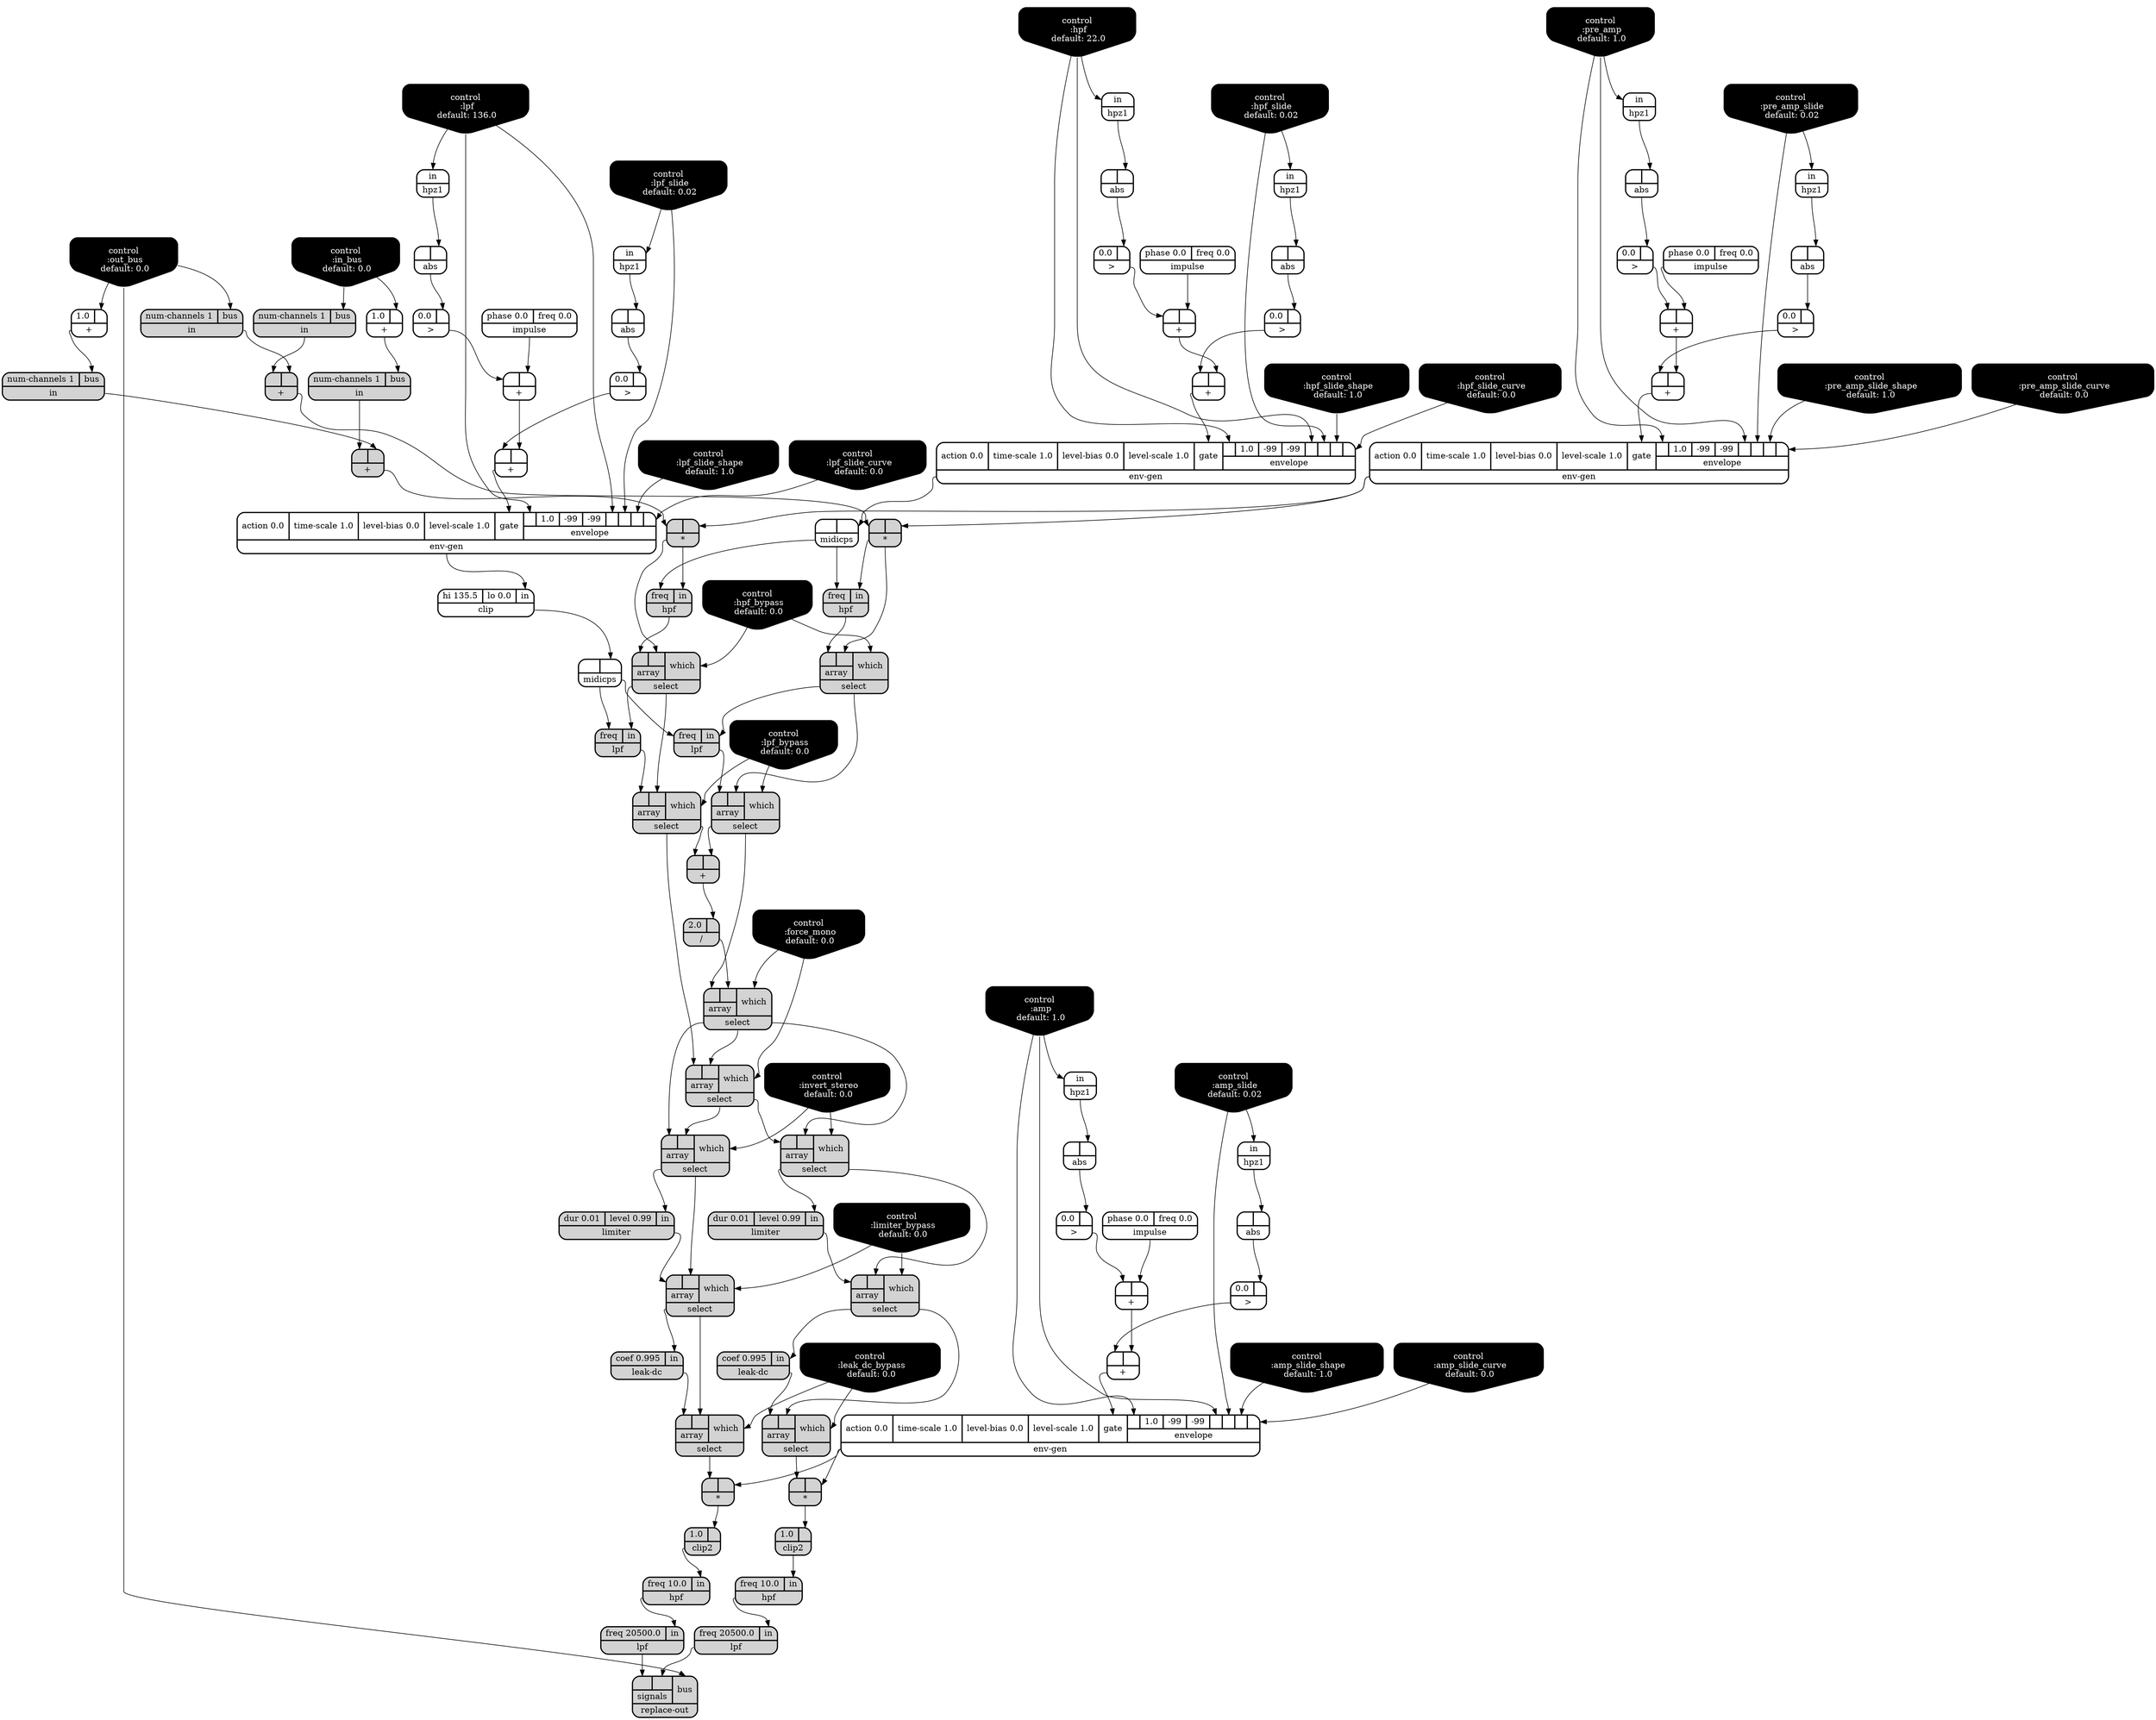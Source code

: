 digraph synthdef {
39 [label = "{{ <b> |<a> } |<__UG_NAME__>* }" style="filled, bold, rounded"  shape=record rankdir=LR];
70 [label = "{{ <b> |<a> } |<__UG_NAME__>* }" style="filled, bold, rounded"  shape=record rankdir=LR];
94 [label = "{{ <b> |<a> } |<__UG_NAME__>* }" style="filled, bold, rounded"  shape=record rankdir=LR];
103 [label = "{{ <b> |<a> } |<__UG_NAME__>* }" style="filled, bold, rounded"  shape=record rankdir=LR];
28 [label = "{{ <b> |<a> } |<__UG_NAME__>+ }" style="bold, rounded" shape=record rankdir=LR];
32 [label = "{{ <b> |<a> } |<__UG_NAME__>+ }" style="bold, rounded" shape=record rankdir=LR];
34 [label = "{{ <b> 1.0|<a> } |<__UG_NAME__>+ }" style="bold, rounded" shape=record rankdir=LR];
36 [label = "{{ <b> 1.0|<a> } |<__UG_NAME__>+ }" style="bold, rounded" shape=record rankdir=LR];
38 [label = "{{ <b> |<a> } |<__UG_NAME__>+ }" style="filled, bold, rounded"  shape=record rankdir=LR];
44 [label = "{{ <b> |<a> } |<__UG_NAME__>+ }" style="bold, rounded" shape=record rankdir=LR];
48 [label = "{{ <b> |<a> } |<__UG_NAME__>+ }" style="bold, rounded" shape=record rankdir=LR];
57 [label = "{{ <b> |<a> } |<__UG_NAME__>+ }" style="bold, rounded" shape=record rankdir=LR];
61 [label = "{{ <b> |<a> } |<__UG_NAME__>+ }" style="bold, rounded" shape=record rankdir=LR];
69 [label = "{{ <b> |<a> } |<__UG_NAME__>+ }" style="filled, bold, rounded"  shape=record rankdir=LR];
75 [label = "{{ <b> |<a> } |<__UG_NAME__>+ }" style="filled, bold, rounded"  shape=record rankdir=LR];
83 [label = "{{ <b> |<a> } |<__UG_NAME__>+ }" style="bold, rounded" shape=record rankdir=LR];
87 [label = "{{ <b> |<a> } |<__UG_NAME__>+ }" style="bold, rounded" shape=record rankdir=LR];
76 [label = "{{ <b> 2.0|<a> } |<__UG_NAME__>/ }" style="filled, bold, rounded"  shape=record rankdir=LR];
27 [label = "{{ <b> 0.0|<a> } |<__UG_NAME__>\> }" style="bold, rounded" shape=record rankdir=LR];
31 [label = "{{ <b> 0.0|<a> } |<__UG_NAME__>\> }" style="bold, rounded" shape=record rankdir=LR];
43 [label = "{{ <b> 0.0|<a> } |<__UG_NAME__>\> }" style="bold, rounded" shape=record rankdir=LR];
47 [label = "{{ <b> 0.0|<a> } |<__UG_NAME__>\> }" style="bold, rounded" shape=record rankdir=LR];
56 [label = "{{ <b> 0.0|<a> } |<__UG_NAME__>\> }" style="bold, rounded" shape=record rankdir=LR];
60 [label = "{{ <b> 0.0|<a> } |<__UG_NAME__>\> }" style="bold, rounded" shape=record rankdir=LR];
82 [label = "{{ <b> 0.0|<a> } |<__UG_NAME__>\> }" style="bold, rounded" shape=record rankdir=LR];
86 [label = "{{ <b> 0.0|<a> } |<__UG_NAME__>\> }" style="bold, rounded" shape=record rankdir=LR];
26 [label = "{{ <b> |<a> } |<__UG_NAME__>abs }" style="bold, rounded" shape=record rankdir=LR];
30 [label = "{{ <b> |<a> } |<__UG_NAME__>abs }" style="bold, rounded" shape=record rankdir=LR];
42 [label = "{{ <b> |<a> } |<__UG_NAME__>abs }" style="bold, rounded" shape=record rankdir=LR];
46 [label = "{{ <b> |<a> } |<__UG_NAME__>abs }" style="bold, rounded" shape=record rankdir=LR];
55 [label = "{{ <b> |<a> } |<__UG_NAME__>abs }" style="bold, rounded" shape=record rankdir=LR];
59 [label = "{{ <b> |<a> } |<__UG_NAME__>abs }" style="bold, rounded" shape=record rankdir=LR];
81 [label = "{{ <b> |<a> } |<__UG_NAME__>abs }" style="bold, rounded" shape=record rankdir=LR];
85 [label = "{{ <b> |<a> } |<__UG_NAME__>abs }" style="bold, rounded" shape=record rankdir=LR];
63 [label = "{{ <hi> hi 135.5|<lo> lo 0.0|<in> in} |<__UG_NAME__>clip }" style="bold, rounded" shape=record rankdir=LR];
95 [label = "{{ <b> 1.0|<a> } |<__UG_NAME__>clip2 }" style="filled, bold, rounded"  shape=record rankdir=LR];
104 [label = "{{ <b> 1.0|<a> } |<__UG_NAME__>clip2 }" style="filled, bold, rounded"  shape=record rankdir=LR];
0 [label = "control
 :in_bus
 default: 0.0" shape=invhouse style="rounded, filled, bold" fillcolor=black fontcolor=white ]; 
1 [label = "control
 :pre_amp
 default: 1.0" shape=invhouse style="rounded, filled, bold" fillcolor=black fontcolor=white ]; 
2 [label = "control
 :pre_amp_slide
 default: 0.02" shape=invhouse style="rounded, filled, bold" fillcolor=black fontcolor=white ]; 
3 [label = "control
 :pre_amp_slide_shape
 default: 1.0" shape=invhouse style="rounded, filled, bold" fillcolor=black fontcolor=white ]; 
4 [label = "control
 :pre_amp_slide_curve
 default: 0.0" shape=invhouse style="rounded, filled, bold" fillcolor=black fontcolor=white ]; 
5 [label = "control
 :amp
 default: 1.0" shape=invhouse style="rounded, filled, bold" fillcolor=black fontcolor=white ]; 
6 [label = "control
 :amp_slide
 default: 0.02" shape=invhouse style="rounded, filled, bold" fillcolor=black fontcolor=white ]; 
7 [label = "control
 :amp_slide_shape
 default: 1.0" shape=invhouse style="rounded, filled, bold" fillcolor=black fontcolor=white ]; 
8 [label = "control
 :amp_slide_curve
 default: 0.0" shape=invhouse style="rounded, filled, bold" fillcolor=black fontcolor=white ]; 
9 [label = "control
 :hpf
 default: 22.0" shape=invhouse style="rounded, filled, bold" fillcolor=black fontcolor=white ]; 
10 [label = "control
 :hpf_bypass
 default: 0.0" shape=invhouse style="rounded, filled, bold" fillcolor=black fontcolor=white ]; 
11 [label = "control
 :hpf_slide
 default: 0.02" shape=invhouse style="rounded, filled, bold" fillcolor=black fontcolor=white ]; 
12 [label = "control
 :hpf_slide_shape
 default: 1.0" shape=invhouse style="rounded, filled, bold" fillcolor=black fontcolor=white ]; 
13 [label = "control
 :hpf_slide_curve
 default: 0.0" shape=invhouse style="rounded, filled, bold" fillcolor=black fontcolor=white ]; 
14 [label = "control
 :lpf
 default: 136.0" shape=invhouse style="rounded, filled, bold" fillcolor=black fontcolor=white ]; 
15 [label = "control
 :lpf_bypass
 default: 0.0" shape=invhouse style="rounded, filled, bold" fillcolor=black fontcolor=white ]; 
16 [label = "control
 :lpf_slide
 default: 0.02" shape=invhouse style="rounded, filled, bold" fillcolor=black fontcolor=white ]; 
17 [label = "control
 :lpf_slide_shape
 default: 1.0" shape=invhouse style="rounded, filled, bold" fillcolor=black fontcolor=white ]; 
18 [label = "control
 :lpf_slide_curve
 default: 0.0" shape=invhouse style="rounded, filled, bold" fillcolor=black fontcolor=white ]; 
19 [label = "control
 :force_mono
 default: 0.0" shape=invhouse style="rounded, filled, bold" fillcolor=black fontcolor=white ]; 
20 [label = "control
 :invert_stereo
 default: 0.0" shape=invhouse style="rounded, filled, bold" fillcolor=black fontcolor=white ]; 
21 [label = "control
 :limiter_bypass
 default: 0.0" shape=invhouse style="rounded, filled, bold" fillcolor=black fontcolor=white ]; 
22 [label = "control
 :leak_dc_bypass
 default: 0.0" shape=invhouse style="rounded, filled, bold" fillcolor=black fontcolor=white ]; 
23 [label = "control
 :out_bus
 default: 0.0" shape=invhouse style="rounded, filled, bold" fillcolor=black fontcolor=white ]; 
33 [label = "{{ <action> action 0.0|<time____scale> time-scale 1.0|<level____bias> level-bias 0.0|<level____scale> level-scale 1.0|<gate> gate|{{<envelope___control___0>|1.0|-99|-99|<envelope___control___4>|<envelope___control___5>|<envelope___control___6>|<envelope___control___7>}|envelope}} |<__UG_NAME__>env-gen }" style="bold, rounded" shape=record rankdir=LR];
49 [label = "{{ <action> action 0.0|<time____scale> time-scale 1.0|<level____bias> level-bias 0.0|<level____scale> level-scale 1.0|<gate> gate|{{<envelope___control___0>|1.0|-99|-99|<envelope___control___4>|<envelope___control___5>|<envelope___control___6>|<envelope___control___7>}|envelope}} |<__UG_NAME__>env-gen }" style="bold, rounded" shape=record rankdir=LR];
62 [label = "{{ <action> action 0.0|<time____scale> time-scale 1.0|<level____bias> level-bias 0.0|<level____scale> level-scale 1.0|<gate> gate|{{<envelope___control___0>|1.0|-99|-99|<envelope___control___4>|<envelope___control___5>|<envelope___control___6>|<envelope___control___7>}|envelope}} |<__UG_NAME__>env-gen }" style="bold, rounded" shape=record rankdir=LR];
88 [label = "{{ <action> action 0.0|<time____scale> time-scale 1.0|<level____bias> level-bias 0.0|<level____scale> level-scale 1.0|<gate> gate|{{<envelope___control___0>|1.0|-99|-99|<envelope___control___4>|<envelope___control___5>|<envelope___control___6>|<envelope___control___7>}|envelope}} |<__UG_NAME__>env-gen }" style="bold, rounded" shape=record rankdir=LR];
51 [label = "{{ <freq> freq|<in> in} |<__UG_NAME__>hpf }" style="filled, bold, rounded"  shape=record rankdir=LR];
71 [label = "{{ <freq> freq|<in> in} |<__UG_NAME__>hpf }" style="filled, bold, rounded"  shape=record rankdir=LR];
96 [label = "{{ <freq> freq 10.0|<in> in} |<__UG_NAME__>hpf }" style="filled, bold, rounded"  shape=record rankdir=LR];
105 [label = "{{ <freq> freq 10.0|<in> in} |<__UG_NAME__>hpf }" style="filled, bold, rounded"  shape=record rankdir=LR];
25 [label = "{{ <in> in} |<__UG_NAME__>hpz1 }" style="bold, rounded" shape=record rankdir=LR];
29 [label = "{{ <in> in} |<__UG_NAME__>hpz1 }" style="bold, rounded" shape=record rankdir=LR];
41 [label = "{{ <in> in} |<__UG_NAME__>hpz1 }" style="bold, rounded" shape=record rankdir=LR];
45 [label = "{{ <in> in} |<__UG_NAME__>hpz1 }" style="bold, rounded" shape=record rankdir=LR];
54 [label = "{{ <in> in} |<__UG_NAME__>hpz1 }" style="bold, rounded" shape=record rankdir=LR];
58 [label = "{{ <in> in} |<__UG_NAME__>hpz1 }" style="bold, rounded" shape=record rankdir=LR];
80 [label = "{{ <in> in} |<__UG_NAME__>hpz1 }" style="bold, rounded" shape=record rankdir=LR];
84 [label = "{{ <in> in} |<__UG_NAME__>hpz1 }" style="bold, rounded" shape=record rankdir=LR];
24 [label = "{{ <phase> phase 0.0|<freq> freq 0.0} |<__UG_NAME__>impulse }" style="bold, rounded" shape=record rankdir=LR];
40 [label = "{{ <phase> phase 0.0|<freq> freq 0.0} |<__UG_NAME__>impulse }" style="bold, rounded" shape=record rankdir=LR];
53 [label = "{{ <phase> phase 0.0|<freq> freq 0.0} |<__UG_NAME__>impulse }" style="bold, rounded" shape=record rankdir=LR];
79 [label = "{{ <phase> phase 0.0|<freq> freq 0.0} |<__UG_NAME__>impulse }" style="bold, rounded" shape=record rankdir=LR];
35 [label = "{{ <num____channels> num-channels 1|<bus> bus} |<__UG_NAME__>in }" style="filled, bold, rounded"  shape=record rankdir=LR];
37 [label = "{{ <num____channels> num-channels 1|<bus> bus} |<__UG_NAME__>in }" style="filled, bold, rounded"  shape=record rankdir=LR];
67 [label = "{{ <num____channels> num-channels 1|<bus> bus} |<__UG_NAME__>in }" style="filled, bold, rounded"  shape=record rankdir=LR];
68 [label = "{{ <num____channels> num-channels 1|<bus> bus} |<__UG_NAME__>in }" style="filled, bold, rounded"  shape=record rankdir=LR];
92 [label = "{{ <coef> coef 0.995|<in> in} |<__UG_NAME__>leak-dc }" style="filled, bold, rounded"  shape=record rankdir=LR];
101 [label = "{{ <coef> coef 0.995|<in> in} |<__UG_NAME__>leak-dc }" style="filled, bold, rounded"  shape=record rankdir=LR];
90 [label = "{{ <dur> dur 0.01|<level> level 0.99|<in> in} |<__UG_NAME__>limiter }" style="filled, bold, rounded"  shape=record rankdir=LR];
99 [label = "{{ <dur> dur 0.01|<level> level 0.99|<in> in} |<__UG_NAME__>limiter }" style="filled, bold, rounded"  shape=record rankdir=LR];
65 [label = "{{ <freq> freq|<in> in} |<__UG_NAME__>lpf }" style="filled, bold, rounded"  shape=record rankdir=LR];
73 [label = "{{ <freq> freq|<in> in} |<__UG_NAME__>lpf }" style="filled, bold, rounded"  shape=record rankdir=LR];
97 [label = "{{ <freq> freq 20500.0|<in> in} |<__UG_NAME__>lpf }" style="filled, bold, rounded"  shape=record rankdir=LR];
106 [label = "{{ <freq> freq 20500.0|<in> in} |<__UG_NAME__>lpf }" style="filled, bold, rounded"  shape=record rankdir=LR];
50 [label = "{{ <b> |<a> } |<__UG_NAME__>midicps }" style="bold, rounded" shape=record rankdir=LR];
64 [label = "{{ <b> |<a> } |<__UG_NAME__>midicps }" style="bold, rounded" shape=record rankdir=LR];
107 [label = "{{ {{<signals___lpf___0>|<signals___lpf___1>}|signals}|<bus> bus} |<__UG_NAME__>replace-out }" style="filled, bold, rounded"  shape=record rankdir=LR];
52 [label = "{{ {{<array___hpf___0>|<array___binary____op____u____gen___1>}|array}|<which> which} |<__UG_NAME__>select }" style="filled, bold, rounded"  shape=record rankdir=LR];
66 [label = "{{ {{<array___lpf___0>|<array___select___1>}|array}|<which> which} |<__UG_NAME__>select }" style="filled, bold, rounded"  shape=record rankdir=LR];
72 [label = "{{ {{<array___hpf___0>|<array___binary____op____u____gen___1>}|array}|<which> which} |<__UG_NAME__>select }" style="filled, bold, rounded"  shape=record rankdir=LR];
74 [label = "{{ {{<array___lpf___0>|<array___select___1>}|array}|<which> which} |<__UG_NAME__>select }" style="filled, bold, rounded"  shape=record rankdir=LR];
77 [label = "{{ {{<array___select___0>|<array___binary____op____u____gen___1>}|array}|<which> which} |<__UG_NAME__>select }" style="filled, bold, rounded"  shape=record rankdir=LR];
78 [label = "{{ {{<array___select___0>|<array___select___1>}|array}|<which> which} |<__UG_NAME__>select }" style="filled, bold, rounded"  shape=record rankdir=LR];
89 [label = "{{ {{<array___select___0>|<array___select___1>}|array}|<which> which} |<__UG_NAME__>select }" style="filled, bold, rounded"  shape=record rankdir=LR];
91 [label = "{{ {{<array___limiter___0>|<array___select___1>}|array}|<which> which} |<__UG_NAME__>select }" style="filled, bold, rounded"  shape=record rankdir=LR];
93 [label = "{{ {{<array___leak____dc___0>|<array___select___1>}|array}|<which> which} |<__UG_NAME__>select }" style="filled, bold, rounded"  shape=record rankdir=LR];
98 [label = "{{ {{<array___select___0>|<array___select___1>}|array}|<which> which} |<__UG_NAME__>select }" style="filled, bold, rounded"  shape=record rankdir=LR];
100 [label = "{{ {{<array___limiter___0>|<array___select___1>}|array}|<which> which} |<__UG_NAME__>select }" style="filled, bold, rounded"  shape=record rankdir=LR];
102 [label = "{{ {{<array___leak____dc___0>|<array___select___1>}|array}|<which> which} |<__UG_NAME__>select }" style="filled, bold, rounded"  shape=record rankdir=LR];

33:__UG_NAME__ -> 39:a ;
38:__UG_NAME__ -> 39:b ;
33:__UG_NAME__ -> 70:a ;
69:__UG_NAME__ -> 70:b ;
88:__UG_NAME__ -> 94:a ;
93:__UG_NAME__ -> 94:b ;
88:__UG_NAME__ -> 103:a ;
102:__UG_NAME__ -> 103:b ;
24:__UG_NAME__ -> 28:a ;
27:__UG_NAME__ -> 28:b ;
28:__UG_NAME__ -> 32:a ;
31:__UG_NAME__ -> 32:b ;
23:__UG_NAME__ -> 34:a ;
0:__UG_NAME__ -> 36:a ;
35:__UG_NAME__ -> 38:a ;
37:__UG_NAME__ -> 38:b ;
40:__UG_NAME__ -> 44:a ;
43:__UG_NAME__ -> 44:b ;
44:__UG_NAME__ -> 48:a ;
47:__UG_NAME__ -> 48:b ;
53:__UG_NAME__ -> 57:a ;
56:__UG_NAME__ -> 57:b ;
57:__UG_NAME__ -> 61:a ;
60:__UG_NAME__ -> 61:b ;
67:__UG_NAME__ -> 69:a ;
68:__UG_NAME__ -> 69:b ;
74:__UG_NAME__ -> 75:a ;
66:__UG_NAME__ -> 75:b ;
79:__UG_NAME__ -> 83:a ;
82:__UG_NAME__ -> 83:b ;
83:__UG_NAME__ -> 87:a ;
86:__UG_NAME__ -> 87:b ;
75:__UG_NAME__ -> 76:a ;
26:__UG_NAME__ -> 27:a ;
30:__UG_NAME__ -> 31:a ;
42:__UG_NAME__ -> 43:a ;
46:__UG_NAME__ -> 47:a ;
55:__UG_NAME__ -> 56:a ;
59:__UG_NAME__ -> 60:a ;
81:__UG_NAME__ -> 82:a ;
85:__UG_NAME__ -> 86:a ;
25:__UG_NAME__ -> 26:a ;
29:__UG_NAME__ -> 30:a ;
41:__UG_NAME__ -> 42:a ;
45:__UG_NAME__ -> 46:a ;
54:__UG_NAME__ -> 55:a ;
58:__UG_NAME__ -> 59:a ;
80:__UG_NAME__ -> 81:a ;
84:__UG_NAME__ -> 85:a ;
62:__UG_NAME__ -> 63:in ;
94:__UG_NAME__ -> 95:a ;
103:__UG_NAME__ -> 104:a ;
1:__UG_NAME__ -> 33:envelope___control___0 ;
1:__UG_NAME__ -> 33:envelope___control___4 ;
2:__UG_NAME__ -> 33:envelope___control___5 ;
3:__UG_NAME__ -> 33:envelope___control___6 ;
4:__UG_NAME__ -> 33:envelope___control___7 ;
32:__UG_NAME__ -> 33:gate ;
9:__UG_NAME__ -> 49:envelope___control___0 ;
9:__UG_NAME__ -> 49:envelope___control___4 ;
11:__UG_NAME__ -> 49:envelope___control___5 ;
12:__UG_NAME__ -> 49:envelope___control___6 ;
13:__UG_NAME__ -> 49:envelope___control___7 ;
48:__UG_NAME__ -> 49:gate ;
14:__UG_NAME__ -> 62:envelope___control___0 ;
14:__UG_NAME__ -> 62:envelope___control___4 ;
16:__UG_NAME__ -> 62:envelope___control___5 ;
17:__UG_NAME__ -> 62:envelope___control___6 ;
18:__UG_NAME__ -> 62:envelope___control___7 ;
61:__UG_NAME__ -> 62:gate ;
5:__UG_NAME__ -> 88:envelope___control___0 ;
5:__UG_NAME__ -> 88:envelope___control___4 ;
6:__UG_NAME__ -> 88:envelope___control___5 ;
7:__UG_NAME__ -> 88:envelope___control___6 ;
8:__UG_NAME__ -> 88:envelope___control___7 ;
87:__UG_NAME__ -> 88:gate ;
39:__UG_NAME__ -> 51:in ;
50:__UG_NAME__ -> 51:freq ;
70:__UG_NAME__ -> 71:in ;
50:__UG_NAME__ -> 71:freq ;
95:__UG_NAME__ -> 96:in ;
104:__UG_NAME__ -> 105:in ;
1:__UG_NAME__ -> 25:in ;
2:__UG_NAME__ -> 29:in ;
9:__UG_NAME__ -> 41:in ;
11:__UG_NAME__ -> 45:in ;
14:__UG_NAME__ -> 54:in ;
16:__UG_NAME__ -> 58:in ;
5:__UG_NAME__ -> 80:in ;
6:__UG_NAME__ -> 84:in ;
34:__UG_NAME__ -> 35:bus ;
36:__UG_NAME__ -> 37:bus ;
23:__UG_NAME__ -> 67:bus ;
0:__UG_NAME__ -> 68:bus ;
91:__UG_NAME__ -> 92:in ;
100:__UG_NAME__ -> 101:in ;
89:__UG_NAME__ -> 90:in ;
98:__UG_NAME__ -> 99:in ;
52:__UG_NAME__ -> 65:in ;
64:__UG_NAME__ -> 65:freq ;
72:__UG_NAME__ -> 73:in ;
64:__UG_NAME__ -> 73:freq ;
96:__UG_NAME__ -> 97:in ;
105:__UG_NAME__ -> 106:in ;
49:__UG_NAME__ -> 50:a ;
63:__UG_NAME__ -> 64:a ;
23:__UG_NAME__ -> 107:bus ;
97:__UG_NAME__ -> 107:signals___lpf___0 ;
106:__UG_NAME__ -> 107:signals___lpf___1 ;
10:__UG_NAME__ -> 52:which ;
51:__UG_NAME__ -> 52:array___hpf___0 ;
39:__UG_NAME__ -> 52:array___binary____op____u____gen___1 ;
15:__UG_NAME__ -> 66:which ;
65:__UG_NAME__ -> 66:array___lpf___0 ;
52:__UG_NAME__ -> 66:array___select___1 ;
10:__UG_NAME__ -> 72:which ;
71:__UG_NAME__ -> 72:array___hpf___0 ;
70:__UG_NAME__ -> 72:array___binary____op____u____gen___1 ;
15:__UG_NAME__ -> 74:which ;
73:__UG_NAME__ -> 74:array___lpf___0 ;
72:__UG_NAME__ -> 74:array___select___1 ;
19:__UG_NAME__ -> 77:which ;
74:__UG_NAME__ -> 77:array___select___0 ;
76:__UG_NAME__ -> 77:array___binary____op____u____gen___1 ;
19:__UG_NAME__ -> 78:which ;
66:__UG_NAME__ -> 78:array___select___0 ;
77:__UG_NAME__ -> 78:array___select___1 ;
20:__UG_NAME__ -> 89:which ;
77:__UG_NAME__ -> 89:array___select___0 ;
78:__UG_NAME__ -> 89:array___select___1 ;
21:__UG_NAME__ -> 91:which ;
90:__UG_NAME__ -> 91:array___limiter___0 ;
89:__UG_NAME__ -> 91:array___select___1 ;
22:__UG_NAME__ -> 93:which ;
92:__UG_NAME__ -> 93:array___leak____dc___0 ;
91:__UG_NAME__ -> 93:array___select___1 ;
20:__UG_NAME__ -> 98:which ;
78:__UG_NAME__ -> 98:array___select___0 ;
77:__UG_NAME__ -> 98:array___select___1 ;
21:__UG_NAME__ -> 100:which ;
99:__UG_NAME__ -> 100:array___limiter___0 ;
98:__UG_NAME__ -> 100:array___select___1 ;
22:__UG_NAME__ -> 102:which ;
101:__UG_NAME__ -> 102:array___leak____dc___0 ;
100:__UG_NAME__ -> 102:array___select___1 ;

}